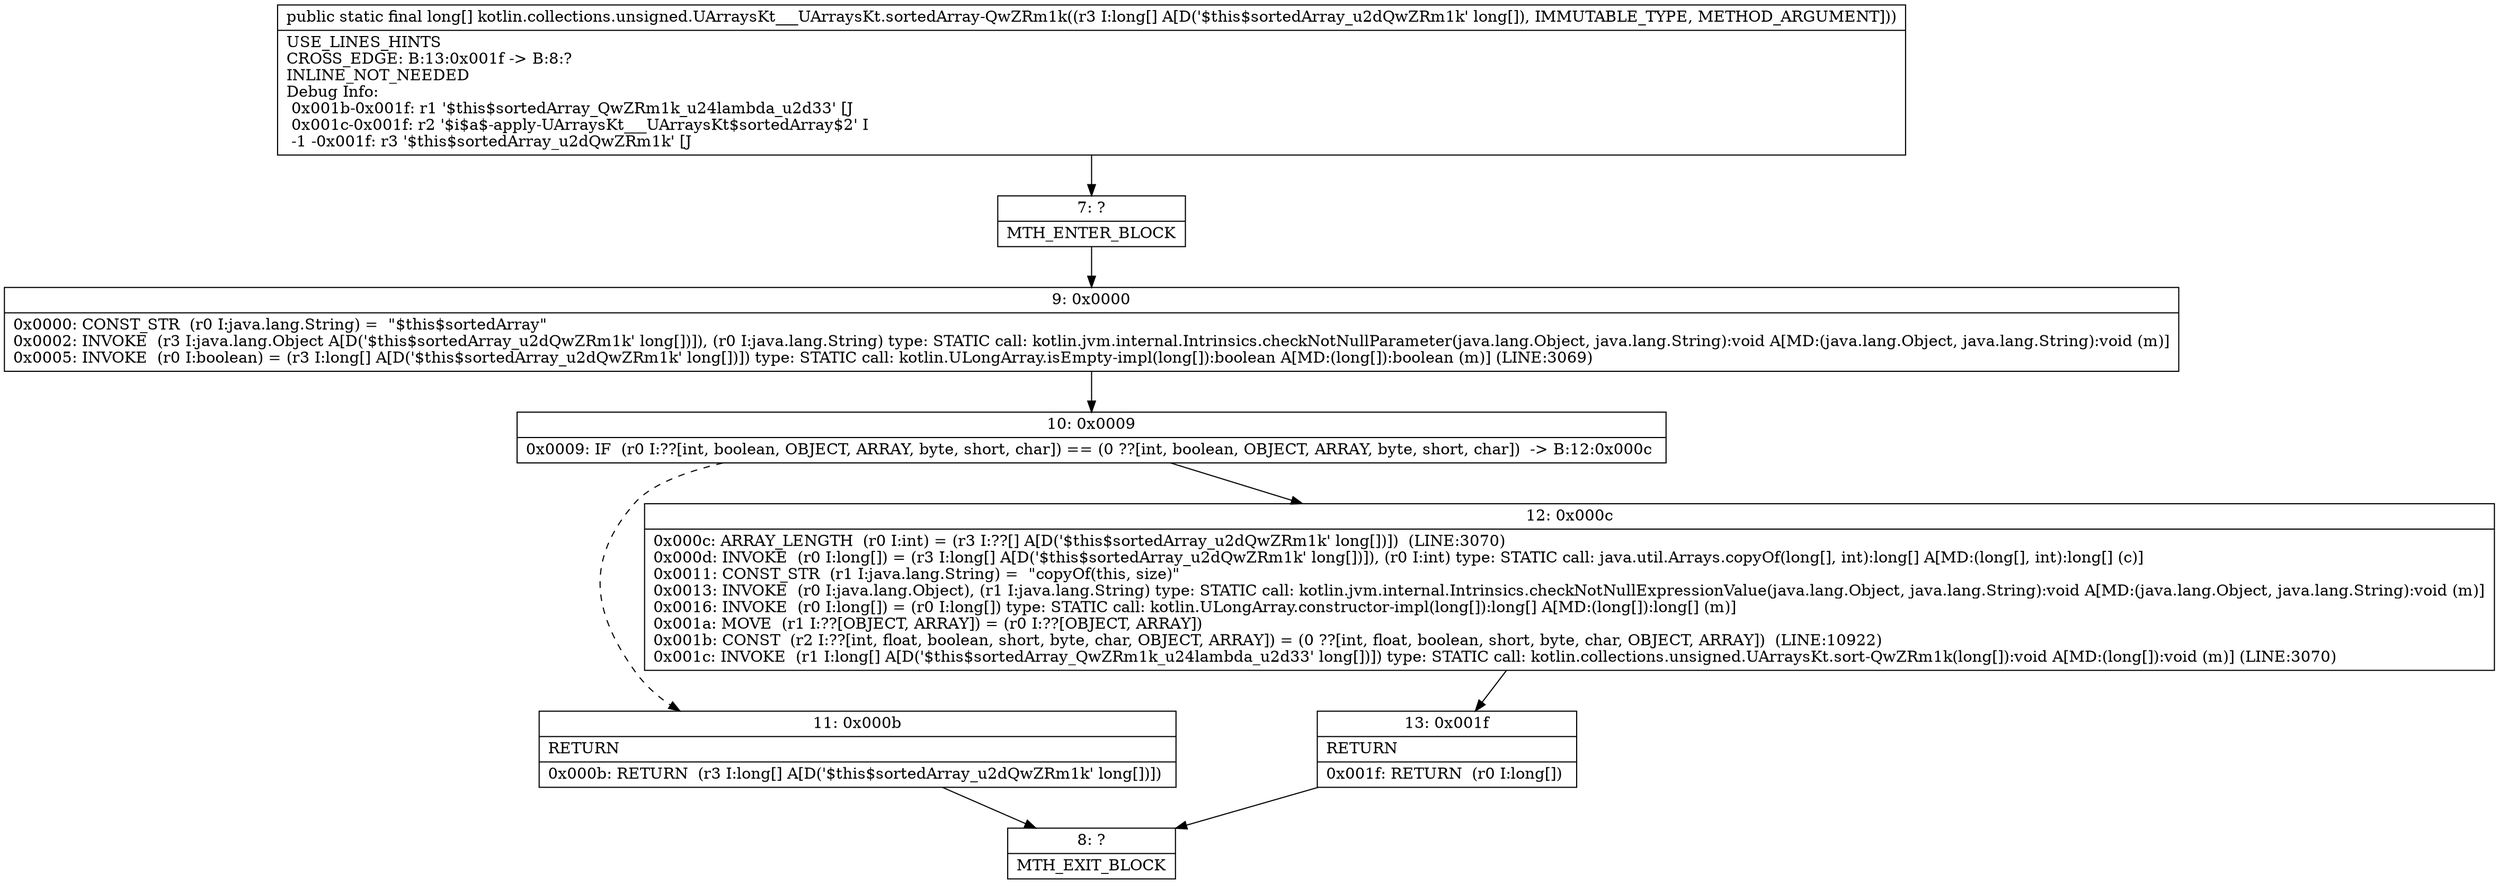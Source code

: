 digraph "CFG forkotlin.collections.unsigned.UArraysKt___UArraysKt.sortedArray\-QwZRm1k([J)[J" {
Node_7 [shape=record,label="{7\:\ ?|MTH_ENTER_BLOCK\l}"];
Node_9 [shape=record,label="{9\:\ 0x0000|0x0000: CONST_STR  (r0 I:java.lang.String) =  \"$this$sortedArray\" \l0x0002: INVOKE  (r3 I:java.lang.Object A[D('$this$sortedArray_u2dQwZRm1k' long[])]), (r0 I:java.lang.String) type: STATIC call: kotlin.jvm.internal.Intrinsics.checkNotNullParameter(java.lang.Object, java.lang.String):void A[MD:(java.lang.Object, java.lang.String):void (m)]\l0x0005: INVOKE  (r0 I:boolean) = (r3 I:long[] A[D('$this$sortedArray_u2dQwZRm1k' long[])]) type: STATIC call: kotlin.ULongArray.isEmpty\-impl(long[]):boolean A[MD:(long[]):boolean (m)] (LINE:3069)\l}"];
Node_10 [shape=record,label="{10\:\ 0x0009|0x0009: IF  (r0 I:??[int, boolean, OBJECT, ARRAY, byte, short, char]) == (0 ??[int, boolean, OBJECT, ARRAY, byte, short, char])  \-\> B:12:0x000c \l}"];
Node_11 [shape=record,label="{11\:\ 0x000b|RETURN\l|0x000b: RETURN  (r3 I:long[] A[D('$this$sortedArray_u2dQwZRm1k' long[])]) \l}"];
Node_8 [shape=record,label="{8\:\ ?|MTH_EXIT_BLOCK\l}"];
Node_12 [shape=record,label="{12\:\ 0x000c|0x000c: ARRAY_LENGTH  (r0 I:int) = (r3 I:??[] A[D('$this$sortedArray_u2dQwZRm1k' long[])])  (LINE:3070)\l0x000d: INVOKE  (r0 I:long[]) = (r3 I:long[] A[D('$this$sortedArray_u2dQwZRm1k' long[])]), (r0 I:int) type: STATIC call: java.util.Arrays.copyOf(long[], int):long[] A[MD:(long[], int):long[] (c)]\l0x0011: CONST_STR  (r1 I:java.lang.String) =  \"copyOf(this, size)\" \l0x0013: INVOKE  (r0 I:java.lang.Object), (r1 I:java.lang.String) type: STATIC call: kotlin.jvm.internal.Intrinsics.checkNotNullExpressionValue(java.lang.Object, java.lang.String):void A[MD:(java.lang.Object, java.lang.String):void (m)]\l0x0016: INVOKE  (r0 I:long[]) = (r0 I:long[]) type: STATIC call: kotlin.ULongArray.constructor\-impl(long[]):long[] A[MD:(long[]):long[] (m)]\l0x001a: MOVE  (r1 I:??[OBJECT, ARRAY]) = (r0 I:??[OBJECT, ARRAY]) \l0x001b: CONST  (r2 I:??[int, float, boolean, short, byte, char, OBJECT, ARRAY]) = (0 ??[int, float, boolean, short, byte, char, OBJECT, ARRAY])  (LINE:10922)\l0x001c: INVOKE  (r1 I:long[] A[D('$this$sortedArray_QwZRm1k_u24lambda_u2d33' long[])]) type: STATIC call: kotlin.collections.unsigned.UArraysKt.sort\-QwZRm1k(long[]):void A[MD:(long[]):void (m)] (LINE:3070)\l}"];
Node_13 [shape=record,label="{13\:\ 0x001f|RETURN\l|0x001f: RETURN  (r0 I:long[]) \l}"];
MethodNode[shape=record,label="{public static final long[] kotlin.collections.unsigned.UArraysKt___UArraysKt.sortedArray\-QwZRm1k((r3 I:long[] A[D('$this$sortedArray_u2dQwZRm1k' long[]), IMMUTABLE_TYPE, METHOD_ARGUMENT]))  | USE_LINES_HINTS\lCROSS_EDGE: B:13:0x001f \-\> B:8:?\lINLINE_NOT_NEEDED\lDebug Info:\l  0x001b\-0x001f: r1 '$this$sortedArray_QwZRm1k_u24lambda_u2d33' [J\l  0x001c\-0x001f: r2 '$i$a$\-apply\-UArraysKt___UArraysKt$sortedArray$2' I\l  \-1 \-0x001f: r3 '$this$sortedArray_u2dQwZRm1k' [J\l}"];
MethodNode -> Node_7;Node_7 -> Node_9;
Node_9 -> Node_10;
Node_10 -> Node_11[style=dashed];
Node_10 -> Node_12;
Node_11 -> Node_8;
Node_12 -> Node_13;
Node_13 -> Node_8;
}


